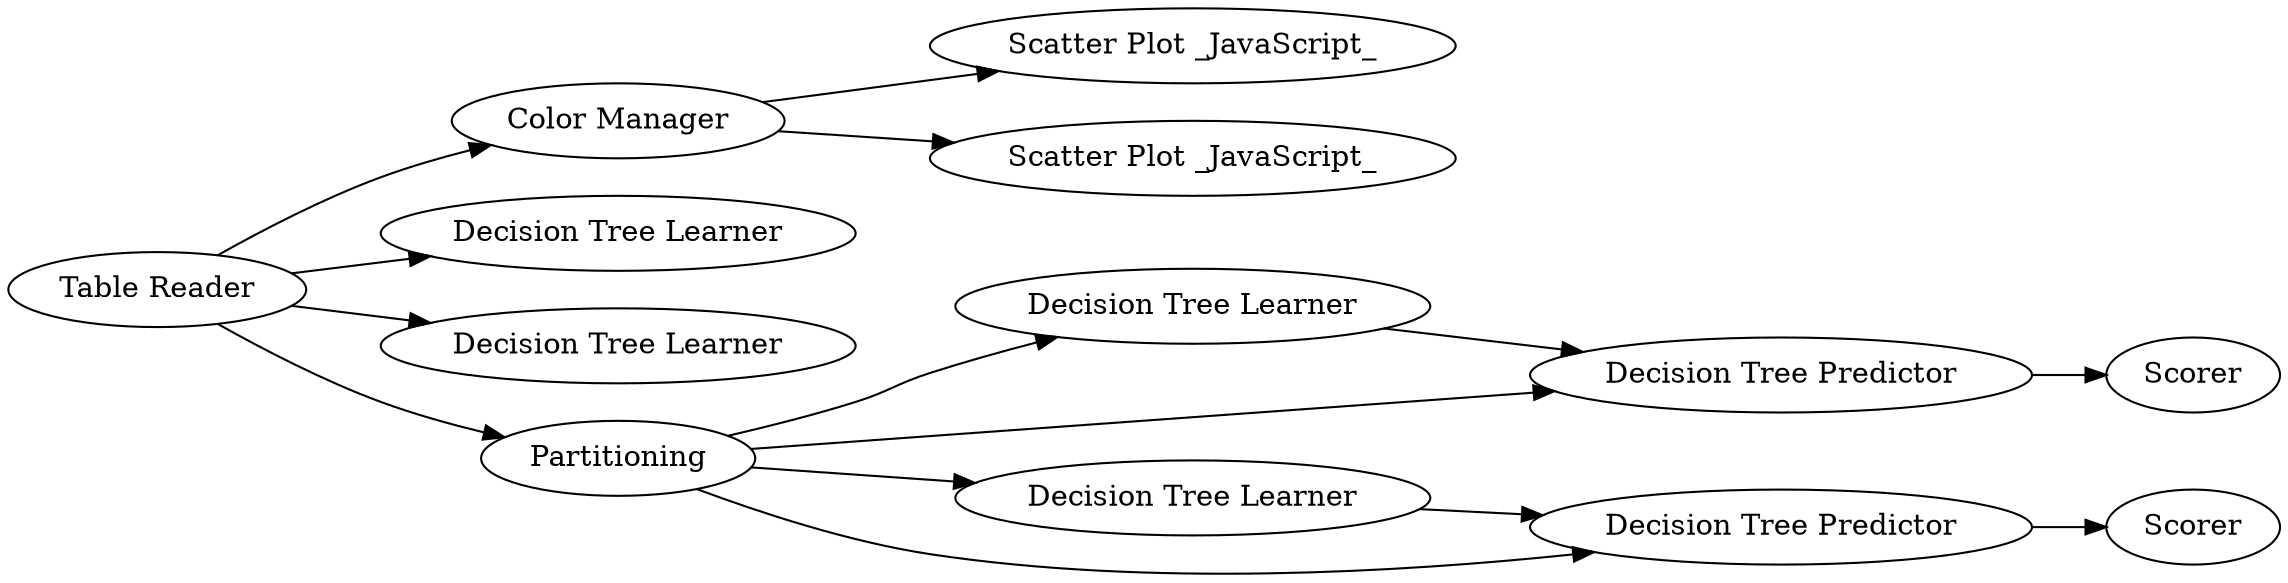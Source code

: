 digraph {
	1 [label="Table Reader"]
	2 [label="Color Manager"]
	3 [label="Scatter Plot _JavaScript_"]
	4 [label="Scatter Plot _JavaScript_"]
	5 [label="Decision Tree Learner"]
	6 [label="Decision Tree Learner"]
	7 [label=Partitioning]
	8 [label="Decision Tree Learner"]
	9 [label="Decision Tree Learner"]
	10 [label="Decision Tree Predictor"]
	11 [label=Scorer]
	12 [label="Decision Tree Predictor"]
	13 [label=Scorer]
	1 -> 2
	1 -> 5
	1 -> 6
	1 -> 7
	2 -> 3
	2 -> 4
	7 -> 8
	7 -> 10
	7 -> 9
	7 -> 12
	8 -> 10
	9 -> 12
	10 -> 11
	12 -> 13
	rankdir=LR
}
